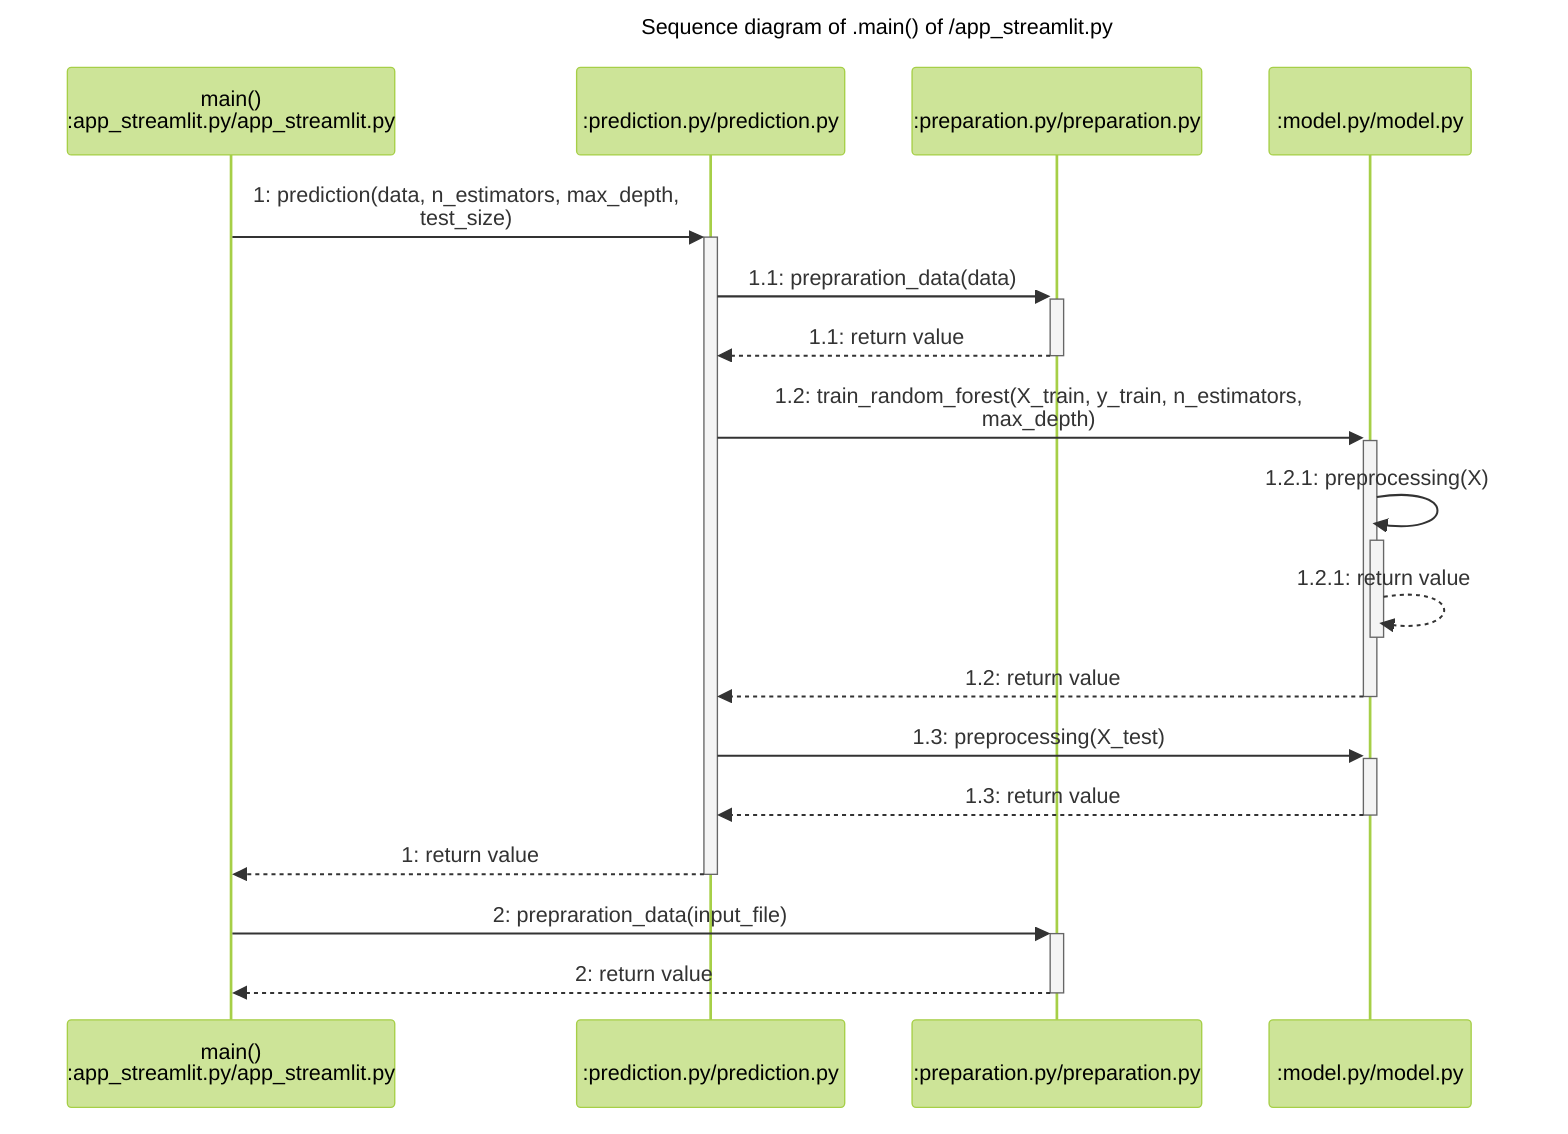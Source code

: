 %%{init: {'theme':'forest'}}%%

sequenceDiagram

    Title Sequence diagram of .main() of /app_streamlit.py

    participant p1 as main()<br>:app_streamlit.py/app_streamlit.py
    participant p2 as <br>:prediction.py/prediction.py
    participant p3 as <br>:preparation.py/preparation.py
    participant p4 as <br>:model.py/model.py


	p1 ->>+ p2: 1: prediction(data, n_estimators, max_depth,<br>test_size)
	p2 ->>+ p3: 1.1: prepraration_data(data)
	p3 -->>- p2: 1.1: return value
	p2 ->>+ p4: 1.2: train_random_forest(X_train, y_train, n_estimators,<br>max_depth)
	p4 ->>+ p4: 1.2.1: preprocessing(X)
	p4 -->>- p4: 1.2.1: return value
	p4 -->>- p2: 1.2: return value
	p2 ->>+ p4: 1.3: preprocessing(X_test)
	p4 -->>- p2: 1.3: return value
	p2 -->>- p1: 1: return value
	p1 ->>+ p3: 2: prepraration_data(input_file)
	p3 -->>- p1: 2: return value